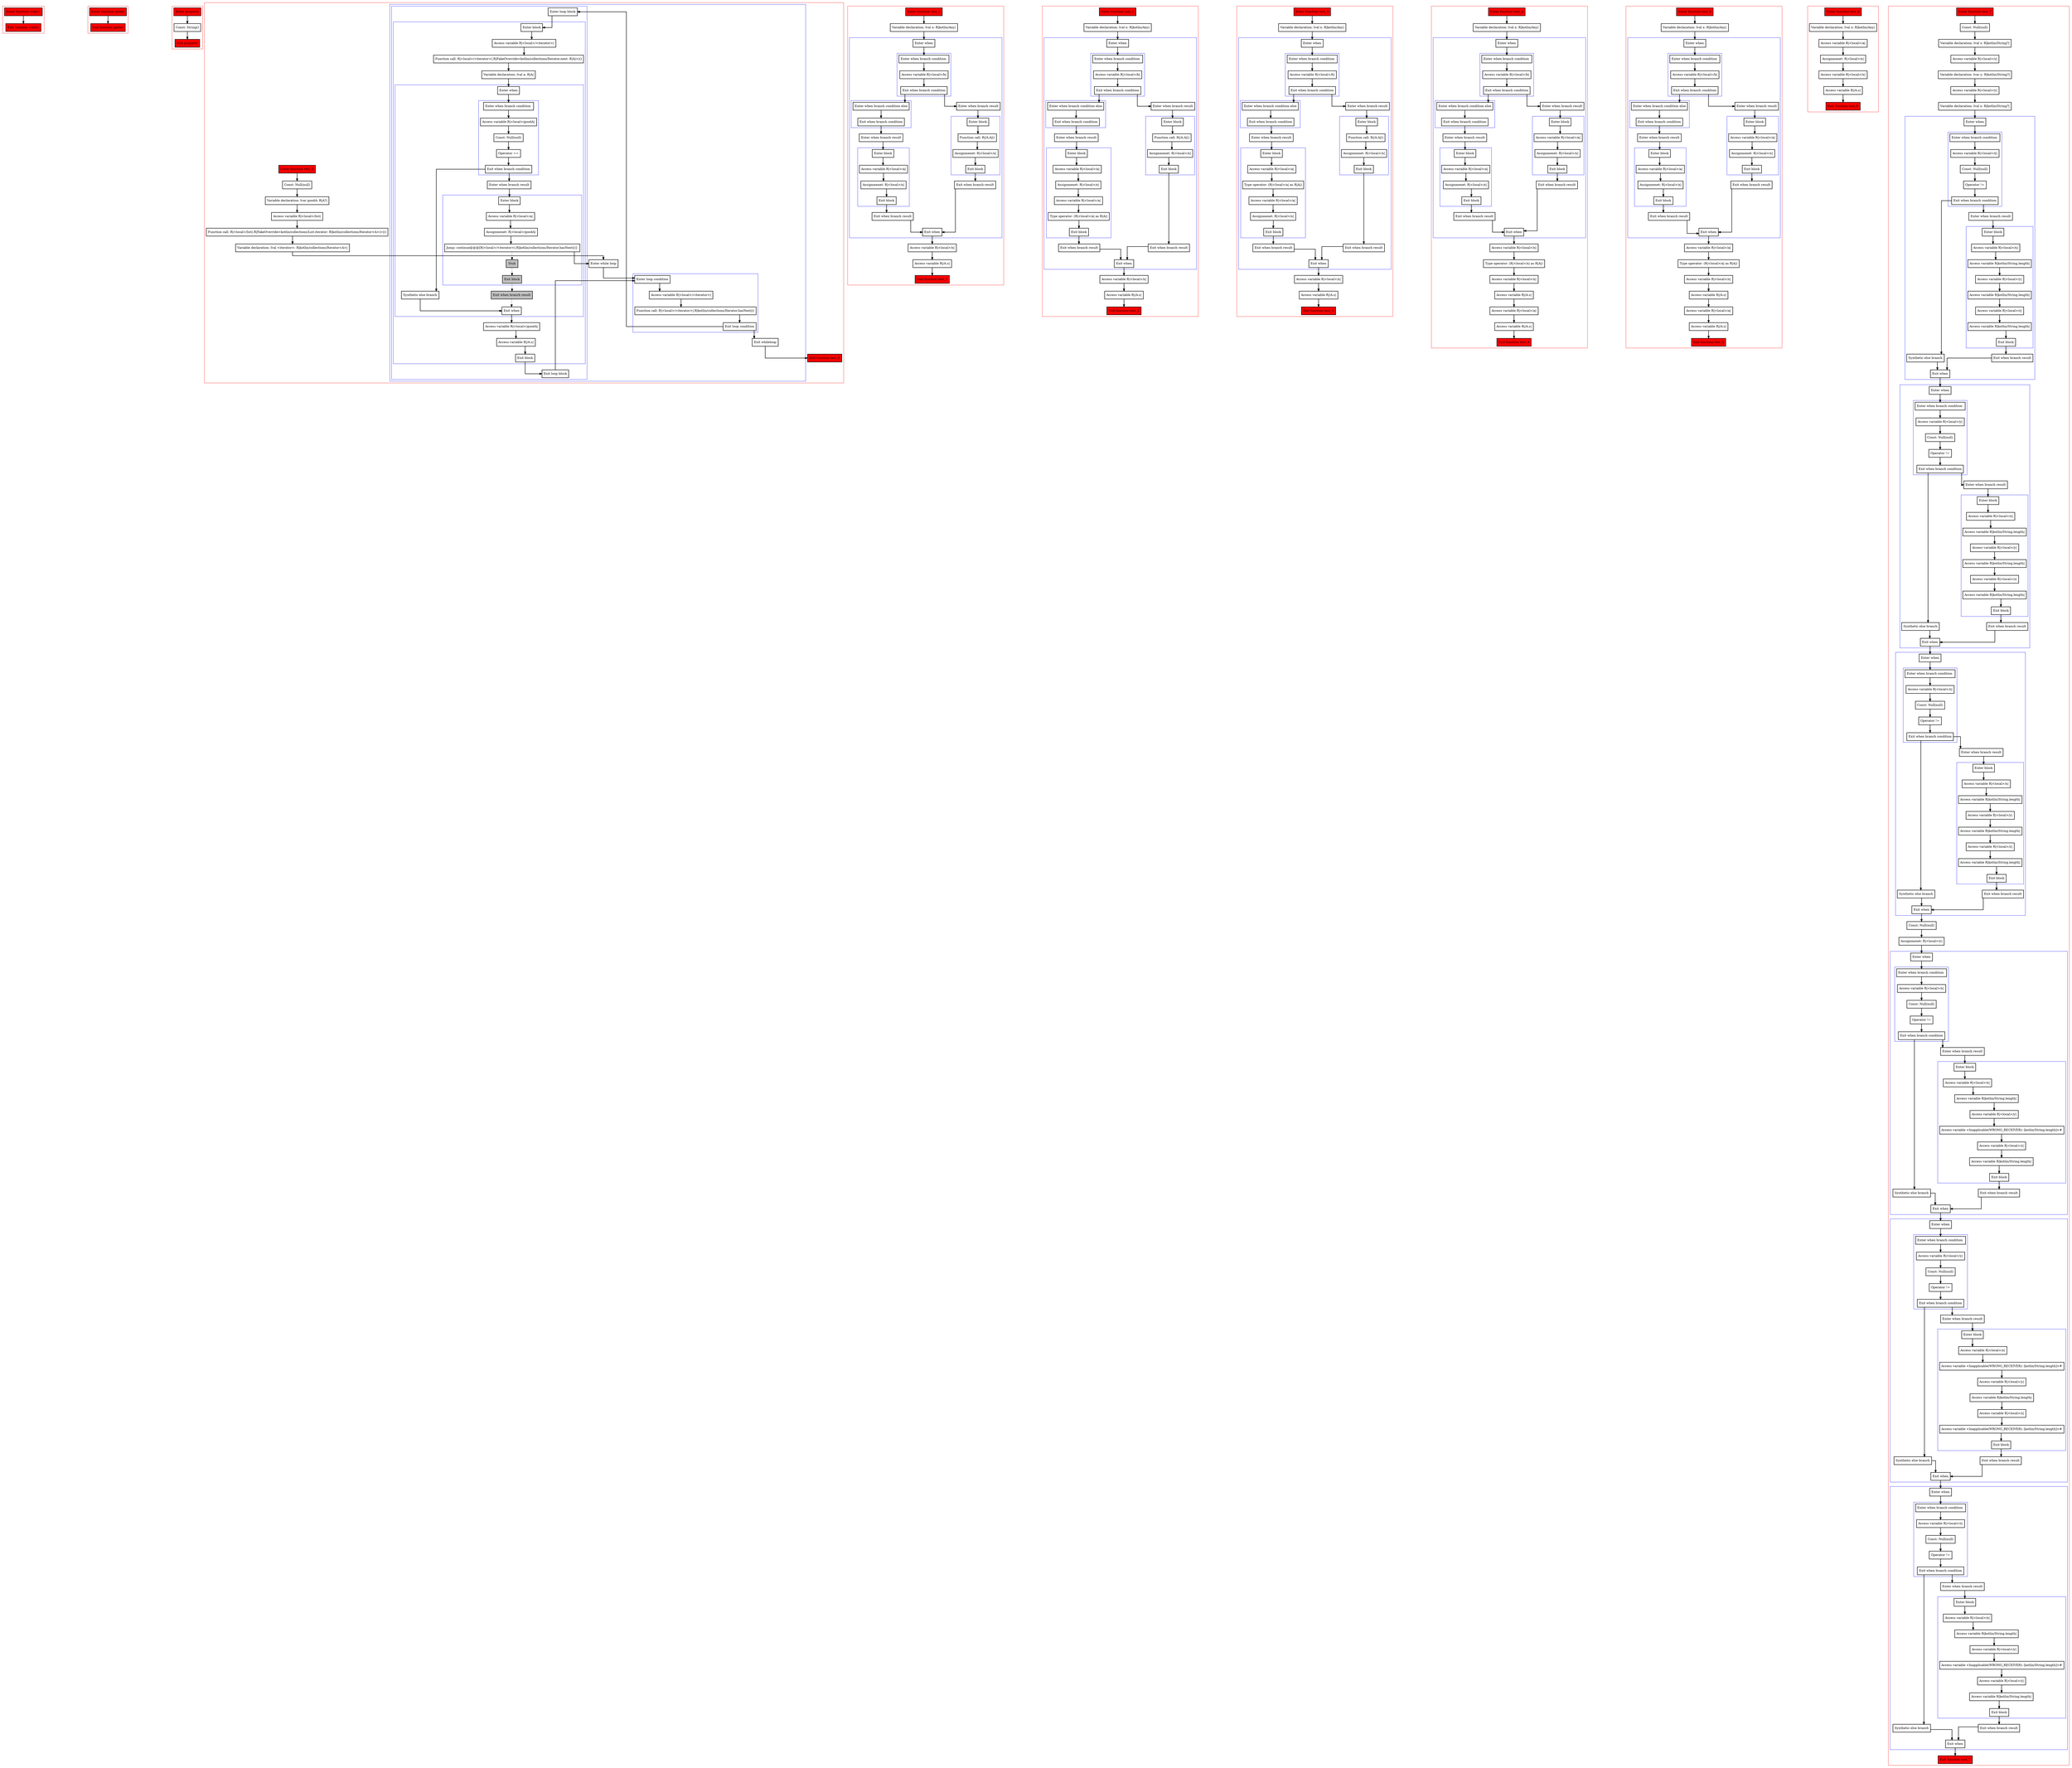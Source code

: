 digraph boundSmartcastsInBranches_kt {
    graph [splines=ortho nodesep=3]
    node [shape=box penwidth=2]
    edge [penwidth=2]

    subgraph cluster_0 {
        color=red
        0 [label="Enter function <init>" style="filled" fillcolor=red];
        1 [label="Exit function <init>" style="filled" fillcolor=red];
    }

    0 -> {1};

    subgraph cluster_1 {
        color=red
        2 [label="Enter function getter" style="filled" fillcolor=red];
        3 [label="Exit function getter" style="filled" fillcolor=red];
    }

    2 -> {3};

    subgraph cluster_2 {
        color=red
        4 [label="Enter property" style="filled" fillcolor=red];
        5 [label="Const: String()"];
        6 [label="Exit property" style="filled" fillcolor=red];
    }

    4 -> {5};
    5 -> {6};

    subgraph cluster_3 {
        color=red
        7 [label="Enter function test_0" style="filled" fillcolor=red];
        8 [label="Const: Null(null)"];
        9 [label="Variable declaration: lvar goodA: R|A?|"];
        10 [label="Access variable R|<local>/list|"];
        11 [label="Function call: R|<local>/list|.R|FakeOverride<kotlin/collections/List.iterator: R|kotlin/collections/Iterator<A>|>|()"];
        12 [label="Variable declaration: lval <iterator>: R|kotlin/collections/Iterator<A>|"];
        subgraph cluster_4 {
            color=blue
            13 [label="Enter while loop"];
            subgraph cluster_5 {
                color=blue
                14 [label="Enter loop condition"];
                15 [label="Access variable R|<local>/<iterator>|"];
                16 [label="Function call: R|<local>/<iterator>|.R|kotlin/collections/Iterator.hasNext|()"];
                17 [label="Exit loop condition"];
            }
            subgraph cluster_6 {
                color=blue
                18 [label="Enter loop block"];
                subgraph cluster_7 {
                    color=blue
                    19 [label="Enter block"];
                    20 [label="Access variable R|<local>/<iterator>|"];
                    21 [label="Function call: R|<local>/<iterator>|.R|FakeOverride<kotlin/collections/Iterator.next: R|A|>|()"];
                    22 [label="Variable declaration: lval a: R|A|"];
                    subgraph cluster_8 {
                        color=blue
                        23 [label="Enter when"];
                        subgraph cluster_9 {
                            color=blue
                            24 [label="Enter when branch condition "];
                            25 [label="Access variable R|<local>/goodA|"];
                            26 [label="Const: Null(null)"];
                            27 [label="Operator =="];
                            28 [label="Exit when branch condition"];
                        }
                        29 [label="Synthetic else branch"];
                        30 [label="Enter when branch result"];
                        subgraph cluster_10 {
                            color=blue
                            31 [label="Enter block"];
                            32 [label="Access variable R|<local>/a|"];
                            33 [label="Assignmenet: R|<local>/goodA|"];
                            34 [label="Jump: continue@@@[R|<local>/<iterator>|.R|kotlin/collections/Iterator.hasNext|()] "];
                            35 [label="Stub" style="filled" fillcolor=gray];
                            36 [label="Exit block" style="filled" fillcolor=gray];
                        }
                        37 [label="Exit when branch result" style="filled" fillcolor=gray];
                        38 [label="Exit when"];
                    }
                    39 [label="Access variable R|<local>/goodA|"];
                    40 [label="Access variable R|/A.s|"];
                    41 [label="Exit block"];
                }
                42 [label="Exit loop block"];
            }
            43 [label="Exit whileloop"];
        }
        44 [label="Exit function test_0" style="filled" fillcolor=red];
    }

    7 -> {8};
    8 -> {9};
    9 -> {10};
    10 -> {11};
    11 -> {12};
    12 -> {13};
    13 -> {14};
    14 -> {15};
    15 -> {16};
    16 -> {17};
    17 -> {43 18};
    18 -> {19};
    19 -> {20};
    20 -> {21};
    21 -> {22};
    22 -> {23};
    23 -> {24};
    24 -> {25};
    25 -> {26};
    26 -> {27};
    27 -> {28};
    28 -> {30 29};
    29 -> {38};
    30 -> {31};
    31 -> {32};
    32 -> {33};
    33 -> {34};
    34 -> {13};
    34 -> {35} [style=dotted];
    35 -> {36} [style=dotted];
    36 -> {37} [style=dotted];
    37 -> {38} [style=dotted];
    38 -> {39};
    39 -> {40};
    40 -> {41};
    41 -> {42};
    42 -> {14};
    43 -> {44};

    subgraph cluster_11 {
        color=red
        45 [label="Enter function test_1" style="filled" fillcolor=red];
        46 [label="Variable declaration: lval x: R|kotlin/Any|"];
        subgraph cluster_12 {
            color=blue
            47 [label="Enter when"];
            subgraph cluster_13 {
                color=blue
                48 [label="Enter when branch condition "];
                49 [label="Access variable R|<local>/b|"];
                50 [label="Exit when branch condition"];
            }
            subgraph cluster_14 {
                color=blue
                51 [label="Enter when branch condition else"];
                52 [label="Exit when branch condition"];
            }
            53 [label="Enter when branch result"];
            subgraph cluster_15 {
                color=blue
                54 [label="Enter block"];
                55 [label="Access variable R|<local>/a|"];
                56 [label="Assignmenet: R|<local>/x|"];
                57 [label="Exit block"];
            }
            58 [label="Exit when branch result"];
            59 [label="Enter when branch result"];
            subgraph cluster_16 {
                color=blue
                60 [label="Enter block"];
                61 [label="Function call: R|/A.A|()"];
                62 [label="Assignmenet: R|<local>/x|"];
                63 [label="Exit block"];
            }
            64 [label="Exit when branch result"];
            65 [label="Exit when"];
        }
        66 [label="Access variable R|<local>/x|"];
        67 [label="Access variable R|/A.s|"];
        68 [label="Exit function test_1" style="filled" fillcolor=red];
    }

    45 -> {46};
    46 -> {47};
    47 -> {48};
    48 -> {49};
    49 -> {50};
    50 -> {59 51};
    51 -> {52};
    52 -> {53};
    53 -> {54};
    54 -> {55};
    55 -> {56};
    56 -> {57};
    57 -> {58};
    58 -> {65};
    59 -> {60};
    60 -> {61};
    61 -> {62};
    62 -> {63};
    63 -> {64};
    64 -> {65};
    65 -> {66};
    66 -> {67};
    67 -> {68};

    subgraph cluster_17 {
        color=red
        69 [label="Enter function test_2" style="filled" fillcolor=red];
        70 [label="Variable declaration: lval x: R|kotlin/Any|"];
        subgraph cluster_18 {
            color=blue
            71 [label="Enter when"];
            subgraph cluster_19 {
                color=blue
                72 [label="Enter when branch condition "];
                73 [label="Access variable R|<local>/b|"];
                74 [label="Exit when branch condition"];
            }
            subgraph cluster_20 {
                color=blue
                75 [label="Enter when branch condition else"];
                76 [label="Exit when branch condition"];
            }
            77 [label="Enter when branch result"];
            subgraph cluster_21 {
                color=blue
                78 [label="Enter block"];
                79 [label="Access variable R|<local>/a|"];
                80 [label="Assignmenet: R|<local>/x|"];
                81 [label="Access variable R|<local>/a|"];
                82 [label="Type operator: (R|<local>/a| as R|A|)"];
                83 [label="Exit block"];
            }
            84 [label="Exit when branch result"];
            85 [label="Enter when branch result"];
            subgraph cluster_22 {
                color=blue
                86 [label="Enter block"];
                87 [label="Function call: R|/A.A|()"];
                88 [label="Assignmenet: R|<local>/x|"];
                89 [label="Exit block"];
            }
            90 [label="Exit when branch result"];
            91 [label="Exit when"];
        }
        92 [label="Access variable R|<local>/x|"];
        93 [label="Access variable R|/A.s|"];
        94 [label="Exit function test_2" style="filled" fillcolor=red];
    }

    69 -> {70};
    70 -> {71};
    71 -> {72};
    72 -> {73};
    73 -> {74};
    74 -> {85 75};
    75 -> {76};
    76 -> {77};
    77 -> {78};
    78 -> {79};
    79 -> {80};
    80 -> {81};
    81 -> {82};
    82 -> {83};
    83 -> {84};
    84 -> {91};
    85 -> {86};
    86 -> {87};
    87 -> {88};
    88 -> {89};
    89 -> {90};
    90 -> {91};
    91 -> {92};
    92 -> {93};
    93 -> {94};

    subgraph cluster_23 {
        color=red
        95 [label="Enter function test_3" style="filled" fillcolor=red];
        96 [label="Variable declaration: lval x: R|kotlin/Any|"];
        subgraph cluster_24 {
            color=blue
            97 [label="Enter when"];
            subgraph cluster_25 {
                color=blue
                98 [label="Enter when branch condition "];
                99 [label="Access variable R|<local>/b|"];
                100 [label="Exit when branch condition"];
            }
            subgraph cluster_26 {
                color=blue
                101 [label="Enter when branch condition else"];
                102 [label="Exit when branch condition"];
            }
            103 [label="Enter when branch result"];
            subgraph cluster_27 {
                color=blue
                104 [label="Enter block"];
                105 [label="Access variable R|<local>/a|"];
                106 [label="Type operator: (R|<local>/a| as R|A|)"];
                107 [label="Access variable R|<local>/a|"];
                108 [label="Assignmenet: R|<local>/x|"];
                109 [label="Exit block"];
            }
            110 [label="Exit when branch result"];
            111 [label="Enter when branch result"];
            subgraph cluster_28 {
                color=blue
                112 [label="Enter block"];
                113 [label="Function call: R|/A.A|()"];
                114 [label="Assignmenet: R|<local>/x|"];
                115 [label="Exit block"];
            }
            116 [label="Exit when branch result"];
            117 [label="Exit when"];
        }
        118 [label="Access variable R|<local>/x|"];
        119 [label="Access variable R|/A.s|"];
        120 [label="Exit function test_3" style="filled" fillcolor=red];
    }

    95 -> {96};
    96 -> {97};
    97 -> {98};
    98 -> {99};
    99 -> {100};
    100 -> {111 101};
    101 -> {102};
    102 -> {103};
    103 -> {104};
    104 -> {105};
    105 -> {106};
    106 -> {107};
    107 -> {108};
    108 -> {109};
    109 -> {110};
    110 -> {117};
    111 -> {112};
    112 -> {113};
    113 -> {114};
    114 -> {115};
    115 -> {116};
    116 -> {117};
    117 -> {118};
    118 -> {119};
    119 -> {120};

    subgraph cluster_29 {
        color=red
        121 [label="Enter function test_4" style="filled" fillcolor=red];
        122 [label="Variable declaration: lval x: R|kotlin/Any|"];
        subgraph cluster_30 {
            color=blue
            123 [label="Enter when"];
            subgraph cluster_31 {
                color=blue
                124 [label="Enter when branch condition "];
                125 [label="Access variable R|<local>/b|"];
                126 [label="Exit when branch condition"];
            }
            subgraph cluster_32 {
                color=blue
                127 [label="Enter when branch condition else"];
                128 [label="Exit when branch condition"];
            }
            129 [label="Enter when branch result"];
            subgraph cluster_33 {
                color=blue
                130 [label="Enter block"];
                131 [label="Access variable R|<local>/a|"];
                132 [label="Assignmenet: R|<local>/x|"];
                133 [label="Exit block"];
            }
            134 [label="Exit when branch result"];
            135 [label="Enter when branch result"];
            subgraph cluster_34 {
                color=blue
                136 [label="Enter block"];
                137 [label="Access variable R|<local>/a|"];
                138 [label="Assignmenet: R|<local>/x|"];
                139 [label="Exit block"];
            }
            140 [label="Exit when branch result"];
            141 [label="Exit when"];
        }
        142 [label="Access variable R|<local>/x|"];
        143 [label="Type operator: (R|<local>/x| as R|A|)"];
        144 [label="Access variable R|<local>/x|"];
        145 [label="Access variable R|/A.s|"];
        146 [label="Access variable R|<local>/a|"];
        147 [label="Access variable R|/A.s|"];
        148 [label="Exit function test_4" style="filled" fillcolor=red];
    }

    121 -> {122};
    122 -> {123};
    123 -> {124};
    124 -> {125};
    125 -> {126};
    126 -> {135 127};
    127 -> {128};
    128 -> {129};
    129 -> {130};
    130 -> {131};
    131 -> {132};
    132 -> {133};
    133 -> {134};
    134 -> {141};
    135 -> {136};
    136 -> {137};
    137 -> {138};
    138 -> {139};
    139 -> {140};
    140 -> {141};
    141 -> {142};
    142 -> {143};
    143 -> {144};
    144 -> {145};
    145 -> {146};
    146 -> {147};
    147 -> {148};

    subgraph cluster_35 {
        color=red
        149 [label="Enter function test_5" style="filled" fillcolor=red];
        150 [label="Variable declaration: lval x: R|kotlin/Any|"];
        subgraph cluster_36 {
            color=blue
            151 [label="Enter when"];
            subgraph cluster_37 {
                color=blue
                152 [label="Enter when branch condition "];
                153 [label="Access variable R|<local>/b|"];
                154 [label="Exit when branch condition"];
            }
            subgraph cluster_38 {
                color=blue
                155 [label="Enter when branch condition else"];
                156 [label="Exit when branch condition"];
            }
            157 [label="Enter when branch result"];
            subgraph cluster_39 {
                color=blue
                158 [label="Enter block"];
                159 [label="Access variable R|<local>/a|"];
                160 [label="Assignmenet: R|<local>/x|"];
                161 [label="Exit block"];
            }
            162 [label="Exit when branch result"];
            163 [label="Enter when branch result"];
            subgraph cluster_40 {
                color=blue
                164 [label="Enter block"];
                165 [label="Access variable R|<local>/a|"];
                166 [label="Assignmenet: R|<local>/x|"];
                167 [label="Exit block"];
            }
            168 [label="Exit when branch result"];
            169 [label="Exit when"];
        }
        170 [label="Access variable R|<local>/a|"];
        171 [label="Type operator: (R|<local>/a| as R|A|)"];
        172 [label="Access variable R|<local>/x|"];
        173 [label="Access variable R|/A.s|"];
        174 [label="Access variable R|<local>/a|"];
        175 [label="Access variable R|/A.s|"];
        176 [label="Exit function test_5" style="filled" fillcolor=red];
    }

    149 -> {150};
    150 -> {151};
    151 -> {152};
    152 -> {153};
    153 -> {154};
    154 -> {163 155};
    155 -> {156};
    156 -> {157};
    157 -> {158};
    158 -> {159};
    159 -> {160};
    160 -> {161};
    161 -> {162};
    162 -> {169};
    163 -> {164};
    164 -> {165};
    165 -> {166};
    166 -> {167};
    167 -> {168};
    168 -> {169};
    169 -> {170};
    170 -> {171};
    171 -> {172};
    172 -> {173};
    173 -> {174};
    174 -> {175};
    175 -> {176};

    subgraph cluster_41 {
        color=red
        177 [label="Enter function test_6" style="filled" fillcolor=red];
        178 [label="Variable declaration: lval x: R|kotlin/Any|"];
        179 [label="Access variable R|<local>/a|"];
        180 [label="Assignmenet: R|<local>/x|"];
        181 [label="Access variable R|<local>/x|"];
        182 [label="Access variable R|/A.s|"];
        183 [label="Exit function test_6" style="filled" fillcolor=red];
    }

    177 -> {178};
    178 -> {179};
    179 -> {180};
    180 -> {181};
    181 -> {182};
    182 -> {183};

    subgraph cluster_42 {
        color=red
        184 [label="Enter function test_7" style="filled" fillcolor=red];
        185 [label="Const: Null(null)"];
        186 [label="Variable declaration: lval z: R|kotlin/String?|"];
        187 [label="Access variable R|<local>/z|"];
        188 [label="Variable declaration: lvar y: R|kotlin/String?|"];
        189 [label="Access variable R|<local>/y|"];
        190 [label="Variable declaration: lval x: R|kotlin/String?|"];
        subgraph cluster_43 {
            color=blue
            191 [label="Enter when"];
            subgraph cluster_44 {
                color=blue
                192 [label="Enter when branch condition "];
                193 [label="Access variable R|<local>/x|"];
                194 [label="Const: Null(null)"];
                195 [label="Operator !="];
                196 [label="Exit when branch condition"];
            }
            197 [label="Synthetic else branch"];
            198 [label="Enter when branch result"];
            subgraph cluster_45 {
                color=blue
                199 [label="Enter block"];
                200 [label="Access variable R|<local>/x|"];
                201 [label="Access variable R|kotlin/String.length|"];
                202 [label="Access variable R|<local>/y|"];
                203 [label="Access variable R|kotlin/String.length|"];
                204 [label="Access variable R|<local>/z|"];
                205 [label="Access variable R|kotlin/String.length|"];
                206 [label="Exit block"];
            }
            207 [label="Exit when branch result"];
            208 [label="Exit when"];
        }
        subgraph cluster_46 {
            color=blue
            209 [label="Enter when"];
            subgraph cluster_47 {
                color=blue
                210 [label="Enter when branch condition "];
                211 [label="Access variable R|<local>/y|"];
                212 [label="Const: Null(null)"];
                213 [label="Operator !="];
                214 [label="Exit when branch condition"];
            }
            215 [label="Synthetic else branch"];
            216 [label="Enter when branch result"];
            subgraph cluster_48 {
                color=blue
                217 [label="Enter block"];
                218 [label="Access variable R|<local>/x|"];
                219 [label="Access variable R|kotlin/String.length|"];
                220 [label="Access variable R|<local>/y|"];
                221 [label="Access variable R|kotlin/String.length|"];
                222 [label="Access variable R|<local>/z|"];
                223 [label="Access variable R|kotlin/String.length|"];
                224 [label="Exit block"];
            }
            225 [label="Exit when branch result"];
            226 [label="Exit when"];
        }
        subgraph cluster_49 {
            color=blue
            227 [label="Enter when"];
            subgraph cluster_50 {
                color=blue
                228 [label="Enter when branch condition "];
                229 [label="Access variable R|<local>/z|"];
                230 [label="Const: Null(null)"];
                231 [label="Operator !="];
                232 [label="Exit when branch condition"];
            }
            233 [label="Synthetic else branch"];
            234 [label="Enter when branch result"];
            subgraph cluster_51 {
                color=blue
                235 [label="Enter block"];
                236 [label="Access variable R|<local>/x|"];
                237 [label="Access variable R|kotlin/String.length|"];
                238 [label="Access variable R|<local>/y|"];
                239 [label="Access variable R|kotlin/String.length|"];
                240 [label="Access variable R|<local>/z|"];
                241 [label="Access variable R|kotlin/String.length|"];
                242 [label="Exit block"];
            }
            243 [label="Exit when branch result"];
            244 [label="Exit when"];
        }
        245 [label="Const: Null(null)"];
        246 [label="Assignmenet: R|<local>/y|"];
        subgraph cluster_52 {
            color=blue
            247 [label="Enter when"];
            subgraph cluster_53 {
                color=blue
                248 [label="Enter when branch condition "];
                249 [label="Access variable R|<local>/x|"];
                250 [label="Const: Null(null)"];
                251 [label="Operator !="];
                252 [label="Exit when branch condition"];
            }
            253 [label="Synthetic else branch"];
            254 [label="Enter when branch result"];
            subgraph cluster_54 {
                color=blue
                255 [label="Enter block"];
                256 [label="Access variable R|<local>/x|"];
                257 [label="Access variable R|kotlin/String.length|"];
                258 [label="Access variable R|<local>/y|"];
                259 [label="Access variable <Inapplicable(WRONG_RECEIVER): [kotlin/String.length]>#"];
                260 [label="Access variable R|<local>/z|"];
                261 [label="Access variable R|kotlin/String.length|"];
                262 [label="Exit block"];
            }
            263 [label="Exit when branch result"];
            264 [label="Exit when"];
        }
        subgraph cluster_55 {
            color=blue
            265 [label="Enter when"];
            subgraph cluster_56 {
                color=blue
                266 [label="Enter when branch condition "];
                267 [label="Access variable R|<local>/y|"];
                268 [label="Const: Null(null)"];
                269 [label="Operator !="];
                270 [label="Exit when branch condition"];
            }
            271 [label="Synthetic else branch"];
            272 [label="Enter when branch result"];
            subgraph cluster_57 {
                color=blue
                273 [label="Enter block"];
                274 [label="Access variable R|<local>/x|"];
                275 [label="Access variable <Inapplicable(WRONG_RECEIVER): [kotlin/String.length]>#"];
                276 [label="Access variable R|<local>/y|"];
                277 [label="Access variable R|kotlin/String.length|"];
                278 [label="Access variable R|<local>/z|"];
                279 [label="Access variable <Inapplicable(WRONG_RECEIVER): [kotlin/String.length]>#"];
                280 [label="Exit block"];
            }
            281 [label="Exit when branch result"];
            282 [label="Exit when"];
        }
        subgraph cluster_58 {
            color=blue
            283 [label="Enter when"];
            subgraph cluster_59 {
                color=blue
                284 [label="Enter when branch condition "];
                285 [label="Access variable R|<local>/z|"];
                286 [label="Const: Null(null)"];
                287 [label="Operator !="];
                288 [label="Exit when branch condition"];
            }
            289 [label="Synthetic else branch"];
            290 [label="Enter when branch result"];
            subgraph cluster_60 {
                color=blue
                291 [label="Enter block"];
                292 [label="Access variable R|<local>/x|"];
                293 [label="Access variable R|kotlin/String.length|"];
                294 [label="Access variable R|<local>/y|"];
                295 [label="Access variable <Inapplicable(WRONG_RECEIVER): [kotlin/String.length]>#"];
                296 [label="Access variable R|<local>/z|"];
                297 [label="Access variable R|kotlin/String.length|"];
                298 [label="Exit block"];
            }
            299 [label="Exit when branch result"];
            300 [label="Exit when"];
        }
        301 [label="Exit function test_7" style="filled" fillcolor=red];
    }

    184 -> {185};
    185 -> {186};
    186 -> {187};
    187 -> {188};
    188 -> {189};
    189 -> {190};
    190 -> {191};
    191 -> {192};
    192 -> {193};
    193 -> {194};
    194 -> {195};
    195 -> {196};
    196 -> {198 197};
    197 -> {208};
    198 -> {199};
    199 -> {200};
    200 -> {201};
    201 -> {202};
    202 -> {203};
    203 -> {204};
    204 -> {205};
    205 -> {206};
    206 -> {207};
    207 -> {208};
    208 -> {209};
    209 -> {210};
    210 -> {211};
    211 -> {212};
    212 -> {213};
    213 -> {214};
    214 -> {216 215};
    215 -> {226};
    216 -> {217};
    217 -> {218};
    218 -> {219};
    219 -> {220};
    220 -> {221};
    221 -> {222};
    222 -> {223};
    223 -> {224};
    224 -> {225};
    225 -> {226};
    226 -> {227};
    227 -> {228};
    228 -> {229};
    229 -> {230};
    230 -> {231};
    231 -> {232};
    232 -> {234 233};
    233 -> {244};
    234 -> {235};
    235 -> {236};
    236 -> {237};
    237 -> {238};
    238 -> {239};
    239 -> {240};
    240 -> {241};
    241 -> {242};
    242 -> {243};
    243 -> {244};
    244 -> {245};
    245 -> {246};
    246 -> {247};
    247 -> {248};
    248 -> {249};
    249 -> {250};
    250 -> {251};
    251 -> {252};
    252 -> {254 253};
    253 -> {264};
    254 -> {255};
    255 -> {256};
    256 -> {257};
    257 -> {258};
    258 -> {259};
    259 -> {260};
    260 -> {261};
    261 -> {262};
    262 -> {263};
    263 -> {264};
    264 -> {265};
    265 -> {266};
    266 -> {267};
    267 -> {268};
    268 -> {269};
    269 -> {270};
    270 -> {272 271};
    271 -> {282};
    272 -> {273};
    273 -> {274};
    274 -> {275};
    275 -> {276};
    276 -> {277};
    277 -> {278};
    278 -> {279};
    279 -> {280};
    280 -> {281};
    281 -> {282};
    282 -> {283};
    283 -> {284};
    284 -> {285};
    285 -> {286};
    286 -> {287};
    287 -> {288};
    288 -> {290 289};
    289 -> {300};
    290 -> {291};
    291 -> {292};
    292 -> {293};
    293 -> {294};
    294 -> {295};
    295 -> {296};
    296 -> {297};
    297 -> {298};
    298 -> {299};
    299 -> {300};
    300 -> {301};

}
